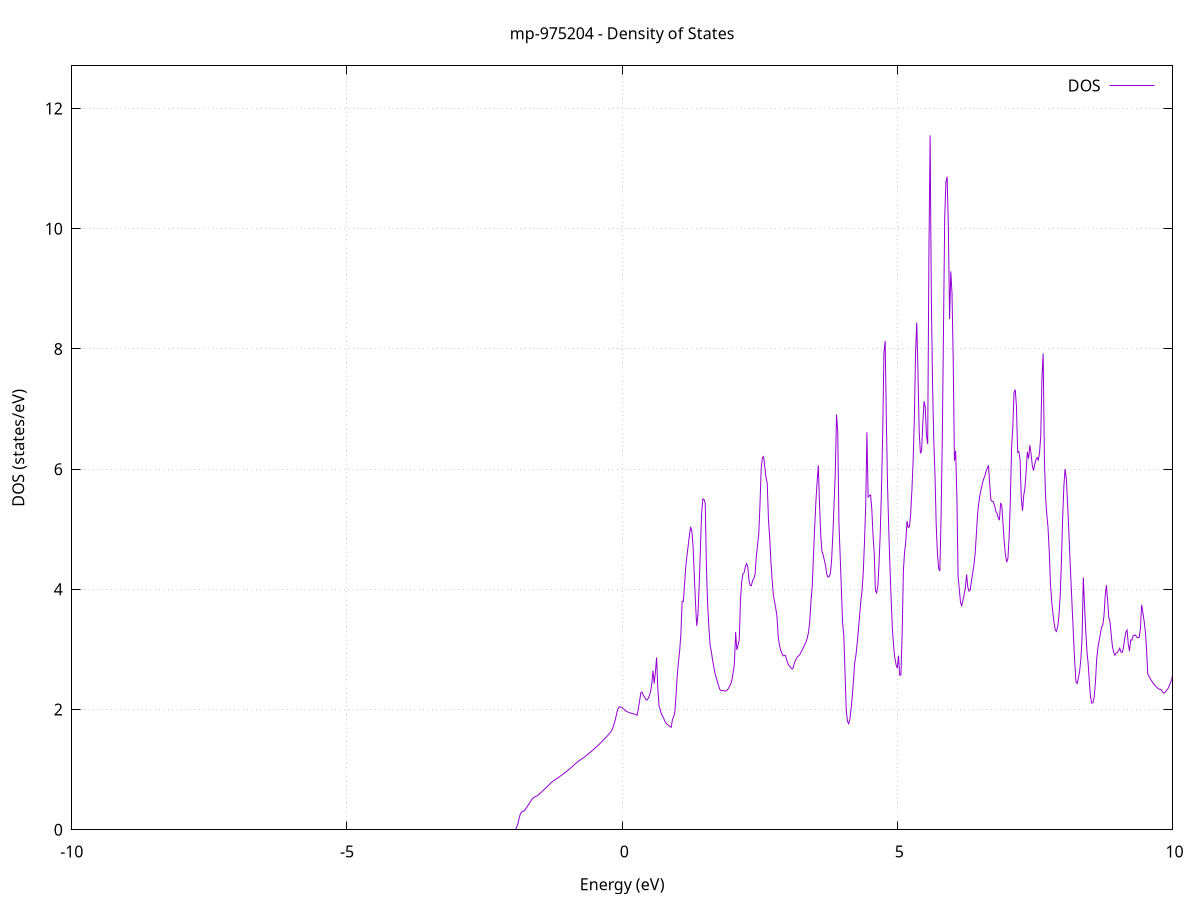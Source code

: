 set title 'mp-975204 - Density of States'
set xlabel 'Energy (eV)'
set ylabel 'DOS (states/eV)'
set grid
set xrange [-10:10]
set yrange [0:12.709]
set xzeroaxis lt -1
set terminal png size 800,600
set output 'mp-975204_dos_gnuplot.png'
plot '-' using 1:2 with lines title 'DOS'
-30.827900 0.000000
-30.805800 0.000000
-30.783700 0.000000
-30.761600 0.000000
-30.739500 0.000000
-30.717400 0.000000
-30.695300 0.000000
-30.673200 0.000000
-30.651200 0.000000
-30.629100 0.000000
-30.607000 0.000000
-30.584900 0.000000
-30.562800 0.000000
-30.540700 0.000000
-30.518600 0.000000
-30.496500 0.000000
-30.474500 0.000000
-30.452400 0.000000
-30.430300 0.000000
-30.408200 0.000000
-30.386100 0.000000
-30.364000 0.000000
-30.341900 0.000000
-30.319800 0.000000
-30.297700 0.000000
-30.275700 0.000000
-30.253600 0.000000
-30.231500 0.000000
-30.209400 0.000000
-30.187300 0.000000
-30.165200 0.000000
-30.143100 0.000000
-30.121000 0.000000
-30.098900 0.000000
-30.076900 0.000000
-30.054800 0.000000
-30.032700 0.000000
-30.010600 0.000000
-29.988500 0.000000
-29.966400 0.000000
-29.944300 0.000000
-29.922200 0.000000
-29.900200 0.000000
-29.878100 0.000000
-29.856000 0.000000
-29.833900 0.000000
-29.811800 0.000000
-29.789700 0.000000
-29.767600 0.000000
-29.745500 0.000000
-29.723400 0.000000
-29.701400 0.000000
-29.679300 0.000000
-29.657200 0.000000
-29.635100 0.000000
-29.613000 0.000000
-29.590900 0.000000
-29.568800 0.000000
-29.546700 0.000000
-29.524600 0.000000
-29.502600 0.000000
-29.480500 0.000000
-29.458400 0.000000
-29.436300 0.000000
-29.414200 0.000000
-29.392100 0.000000
-29.370000 0.000000
-29.347900 0.000000
-29.325900 0.000000
-29.303800 0.000000
-29.281700 0.000000
-29.259600 0.000000
-29.237500 0.000000
-29.215400 0.000000
-29.193300 0.000000
-29.171200 0.000000
-29.149100 0.000000
-29.127100 0.000000
-29.105000 0.000000
-29.082900 0.000000
-29.060800 0.000000
-29.038700 0.000000
-29.016600 0.000000
-28.994500 0.000000
-28.972400 0.000000
-28.950300 0.000000
-28.928300 0.000000
-28.906200 0.000000
-28.884100 0.000000
-28.862000 0.000000
-28.839900 0.000000
-28.817800 340.033800
-28.795700 0.000000
-28.773600 0.000000
-28.751600 0.000000
-28.729500 0.000000
-28.707400 0.000000
-28.685300 0.000000
-28.663200 0.000000
-28.641100 0.000000
-28.619000 0.000000
-28.596900 0.000000
-28.574800 0.000000
-28.552800 0.000000
-28.530700 0.000000
-28.508600 0.000000
-28.486500 0.000000
-28.464400 0.000000
-28.442300 0.000000
-28.420200 0.000000
-28.398100 0.000000
-28.376000 0.000000
-28.354000 0.000000
-28.331900 0.000000
-28.309800 0.000000
-28.287700 0.000000
-28.265600 0.000000
-28.243500 0.000000
-28.221400 0.000000
-28.199300 0.000000
-28.177300 0.000000
-28.155200 0.000000
-28.133100 0.000000
-28.111000 0.000000
-28.088900 0.000000
-28.066800 0.000000
-28.044700 0.000000
-28.022600 0.000000
-28.000500 0.000000
-27.978500 0.000000
-27.956400 0.000000
-27.934300 0.000000
-27.912200 0.000000
-27.890100 0.000000
-27.868000 0.000000
-27.845900 0.000000
-27.823800 0.000000
-27.801700 0.000000
-27.779700 0.000000
-27.757600 0.000000
-27.735500 0.000000
-27.713400 0.000000
-27.691300 0.000000
-27.669200 0.000000
-27.647100 0.000000
-27.625000 0.000000
-27.603000 0.000000
-27.580900 0.000000
-27.558800 0.000000
-27.536700 0.000000
-27.514600 0.000000
-27.492500 0.000000
-27.470400 0.000000
-27.448300 0.000000
-27.426200 0.000000
-27.404200 0.000000
-27.382100 0.000000
-27.360000 0.000000
-27.337900 0.000000
-27.315800 0.000000
-27.293700 0.000000
-27.271600 0.000000
-27.249500 0.000000
-27.227400 0.000000
-27.205400 0.000000
-27.183300 0.000000
-27.161200 0.000000
-27.139100 0.000000
-27.117000 0.000000
-27.094900 0.000000
-27.072800 0.000000
-27.050700 0.000000
-27.028600 0.000000
-27.006600 0.000000
-26.984500 0.000000
-26.962400 0.000000
-26.940300 0.000000
-26.918200 0.000000
-26.896100 0.000000
-26.874000 0.000000
-26.851900 0.000000
-26.829900 0.000000
-26.807800 0.000000
-26.785700 0.000000
-26.763600 0.000000
-26.741500 0.000000
-26.719400 0.000000
-26.697300 0.000000
-26.675200 0.000000
-26.653100 0.000000
-26.631100 0.000000
-26.609000 0.000000
-26.586900 0.000000
-26.564800 0.000000
-26.542700 0.000000
-26.520600 0.000000
-26.498500 0.000000
-26.476400 0.000000
-26.454300 0.000000
-26.432300 0.000000
-26.410200 0.000000
-26.388100 0.000000
-26.366000 0.000000
-26.343900 0.000000
-26.321800 0.000000
-26.299700 0.000000
-26.277600 0.000000
-26.255600 0.000000
-26.233500 0.000000
-26.211400 0.000000
-26.189300 0.000000
-26.167200 0.000000
-26.145100 0.000000
-26.123000 0.000000
-26.100900 0.000000
-26.078800 0.000000
-26.056800 0.000000
-26.034700 0.000000
-26.012600 0.000000
-25.990500 0.000000
-25.968400 0.000000
-25.946300 0.000000
-25.924200 0.000000
-25.902100 0.000000
-25.880000 0.000000
-25.858000 0.000000
-25.835900 0.000000
-25.813800 0.000000
-25.791700 0.000000
-25.769600 0.000000
-25.747500 0.000000
-25.725400 0.000000
-25.703300 0.000000
-25.681300 0.000000
-25.659200 0.000000
-25.637100 0.000000
-25.615000 0.000000
-25.592900 0.000000
-25.570800 0.000000
-25.548700 0.000000
-25.526600 0.000000
-25.504500 0.000000
-25.482500 0.000000
-25.460400 0.000000
-25.438300 0.000000
-25.416200 0.000000
-25.394100 0.000000
-25.372000 0.000000
-25.349900 0.000000
-25.327800 0.000000
-25.305700 0.000000
-25.283700 0.000000
-25.261600 0.000000
-25.239500 0.000000
-25.217400 0.000000
-25.195300 0.000000
-25.173200 0.000000
-25.151100 0.000000
-25.129000 0.000000
-25.107000 0.000000
-25.084900 0.000000
-25.062800 0.000000
-25.040700 0.000000
-25.018600 0.000000
-24.996500 0.000000
-24.974400 0.000000
-24.952300 0.000000
-24.930200 0.000000
-24.908200 0.000000
-24.886100 0.000000
-24.864000 0.000000
-24.841900 0.000000
-24.819800 0.000000
-24.797700 0.000000
-24.775600 0.000000
-24.753500 0.000000
-24.731400 0.000000
-24.709400 0.000000
-24.687300 0.000000
-24.665200 0.000000
-24.643100 0.000000
-24.621000 0.000000
-24.598900 0.000000
-24.576800 0.000000
-24.554700 0.000000
-24.532700 0.000000
-24.510600 0.000000
-24.488500 0.000000
-24.466400 0.000000
-24.444300 0.000000
-24.422200 0.000000
-24.400100 0.000000
-24.378000 0.000000
-24.355900 0.000000
-24.333900 0.000000
-24.311800 0.000000
-24.289700 0.000000
-24.267600 0.000000
-24.245500 0.000000
-24.223400 0.000000
-24.201300 0.000000
-24.179200 0.000000
-24.157100 0.000000
-24.135100 0.000000
-24.113000 0.000000
-24.090900 0.000000
-24.068800 0.000000
-24.046700 0.000000
-24.024600 0.000000
-24.002500 0.000000
-23.980400 0.000000
-23.958400 0.000000
-23.936300 0.000000
-23.914200 0.000000
-23.892100 0.000000
-23.870000 0.000000
-23.847900 0.000000
-23.825800 0.000000
-23.803700 0.000000
-23.781600 0.000000
-23.759600 0.000000
-23.737500 0.000000
-23.715400 0.000000
-23.693300 0.000000
-23.671200 0.000000
-23.649100 0.000000
-23.627000 0.000000
-23.604900 0.000000
-23.582800 0.000000
-23.560800 0.000000
-23.538700 0.000000
-23.516600 0.000000
-23.494500 0.000000
-23.472400 0.000000
-23.450300 0.000000
-23.428200 0.000000
-23.406100 0.000000
-23.384000 0.000000
-23.362000 0.000000
-23.339900 0.000000
-23.317800 0.000000
-23.295700 0.000000
-23.273600 0.000000
-23.251500 0.000000
-23.229400 0.000000
-23.207300 0.000000
-23.185300 0.000000
-23.163200 0.000000
-23.141100 0.000000
-23.119000 0.000000
-23.096900 0.000000
-23.074800 0.000000
-23.052700 0.000000
-23.030600 0.000000
-23.008500 0.000000
-22.986500 0.000000
-22.964400 0.000000
-22.942300 0.000000
-22.920200 0.000000
-22.898100 0.000000
-22.876000 0.000000
-22.853900 0.000000
-22.831800 0.000000
-22.809700 0.000000
-22.787700 0.000000
-22.765600 0.000000
-22.743500 0.000000
-22.721400 0.000000
-22.699300 0.000000
-22.677200 0.000000
-22.655100 0.000000
-22.633000 0.000000
-22.611000 0.000000
-22.588900 0.000000
-22.566800 0.000000
-22.544700 0.000000
-22.522600 0.000000
-22.500500 0.000000
-22.478400 0.000000
-22.456300 0.000000
-22.434200 0.000000
-22.412200 0.000000
-22.390100 0.000000
-22.368000 0.000000
-22.345900 0.000000
-22.323800 0.000000
-22.301700 0.000000
-22.279600 0.000000
-22.257500 0.000000
-22.235400 0.000000
-22.213400 0.000000
-22.191300 0.000000
-22.169200 0.000000
-22.147100 0.000000
-22.125000 0.000000
-22.102900 0.000000
-22.080800 0.000000
-22.058700 0.000000
-22.036700 0.000000
-22.014600 0.000000
-21.992500 0.000000
-21.970400 0.000000
-21.948300 0.000000
-21.926200 0.000000
-21.904100 0.000000
-21.882000 0.000000
-21.859900 0.000000
-21.837900 0.000000
-21.815800 0.000000
-21.793700 0.000000
-21.771600 0.000000
-21.749500 0.000000
-21.727400 0.000000
-21.705300 0.000000
-21.683200 0.000000
-21.661100 0.000000
-21.639100 0.000000
-21.617000 0.000000
-21.594900 0.000000
-21.572800 0.000000
-21.550700 0.000000
-21.528600 0.000000
-21.506500 0.000000
-21.484400 0.000000
-21.462400 0.000000
-21.440300 0.000000
-21.418200 0.000000
-21.396100 0.000000
-21.374000 0.000000
-21.351900 0.000000
-21.329800 0.000000
-21.307700 0.000000
-21.285600 0.000000
-21.263600 0.000000
-21.241500 0.000000
-21.219400 0.000000
-21.197300 0.000000
-21.175200 0.000000
-21.153100 0.000000
-21.131000 0.000000
-21.108900 0.000000
-21.086800 0.000000
-21.064800 0.000000
-21.042700 0.000000
-21.020600 0.000000
-20.998500 0.000000
-20.976400 0.000000
-20.954300 0.000000
-20.932200 0.000000
-20.910100 0.000000
-20.888100 0.000000
-20.866000 0.000000
-20.843900 0.000000
-20.821800 0.000000
-20.799700 0.000000
-20.777600 0.000000
-20.755500 0.000000
-20.733400 0.000000
-20.711300 0.000000
-20.689300 0.000000
-20.667200 0.000000
-20.645100 0.000000
-20.623000 0.000000
-20.600900 0.000000
-20.578800 0.000000
-20.556700 0.000000
-20.534600 0.000000
-20.512500 0.000000
-20.490500 0.000000
-20.468400 0.000000
-20.446300 0.000000
-20.424200 0.000000
-20.402100 0.000000
-20.380000 0.000000
-20.357900 0.000000
-20.335800 0.000000
-20.313700 0.000000
-20.291700 0.000000
-20.269600 0.000000
-20.247500 0.000000
-20.225400 0.000000
-20.203300 0.000000
-20.181200 0.000000
-20.159100 0.000000
-20.137000 0.000000
-20.115000 0.000000
-20.092900 0.000000
-20.070800 0.000000
-20.048700 0.000000
-20.026600 0.000000
-20.004500 0.000000
-19.982400 0.000000
-19.960300 0.000000
-19.938200 0.000000
-19.916200 0.000000
-19.894100 0.000000
-19.872000 0.000000
-19.849900 0.000000
-19.827800 0.000000
-19.805700 0.000000
-19.783600 0.000000
-19.761500 0.000000
-19.739400 0.000000
-19.717400 0.000000
-19.695300 0.000000
-19.673200 0.000000
-19.651100 0.000000
-19.629000 0.000000
-19.606900 0.000000
-19.584800 0.000000
-19.562700 0.000000
-19.540700 0.000000
-19.518600 0.000000
-19.496500 0.000000
-19.474400 0.000000
-19.452300 0.000000
-19.430200 0.000000
-19.408100 0.000000
-19.386000 0.000000
-19.363900 0.000000
-19.341900 0.000000
-19.319800 0.000000
-19.297700 0.000000
-19.275600 0.000000
-19.253500 0.000000
-19.231400 0.000000
-19.209300 0.000000
-19.187200 0.000000
-19.165100 0.000000
-19.143100 0.000000
-19.121000 0.000000
-19.098900 0.000000
-19.076800 0.000000
-19.054700 0.000000
-19.032600 0.000000
-19.010500 0.000000
-18.988400 0.000000
-18.966400 0.000000
-18.944300 0.000000
-18.922200 0.000000
-18.900100 0.000000
-18.878000 0.000000
-18.855900 0.000000
-18.833800 0.000000
-18.811700 0.000000
-18.789600 0.000000
-18.767600 0.000000
-18.745500 0.000000
-18.723400 0.000000
-18.701300 0.000000
-18.679200 0.000000
-18.657100 0.000000
-18.635000 0.000000
-18.612900 0.000000
-18.590800 0.000000
-18.568800 0.000000
-18.546700 0.000000
-18.524600 0.000000
-18.502500 0.000000
-18.480400 0.000000
-18.458300 0.000000
-18.436200 0.000000
-18.414100 0.000000
-18.392100 0.000000
-18.370000 0.000000
-18.347900 0.000000
-18.325800 0.000000
-18.303700 0.000000
-18.281600 0.000000
-18.259500 0.000000
-18.237400 0.000000
-18.215300 0.000000
-18.193300 0.000000
-18.171200 0.000000
-18.149100 0.000000
-18.127000 0.000000
-18.104900 0.000000
-18.082800 0.000000
-18.060700 0.000000
-18.038600 0.000000
-18.016500 0.000000
-17.994500 0.000000
-17.972400 0.000000
-17.950300 0.000000
-17.928200 0.000000
-17.906100 0.000000
-17.884000 0.000000
-17.861900 0.000000
-17.839800 0.000000
-17.817800 0.000000
-17.795700 0.000000
-17.773600 0.000000
-17.751500 0.000000
-17.729400 0.000000
-17.707300 0.000000
-17.685200 0.000000
-17.663100 0.000000
-17.641000 0.000000
-17.619000 0.000000
-17.596900 0.000000
-17.574800 0.000000
-17.552700 0.000000
-17.530600 0.000000
-17.508500 0.000000
-17.486400 0.000000
-17.464300 0.000000
-17.442200 0.000000
-17.420200 0.000000
-17.398100 0.000000
-17.376000 0.000000
-17.353900 0.000000
-17.331800 0.000000
-17.309700 0.000000
-17.287600 0.000000
-17.265500 0.000000
-17.243500 0.000000
-17.221400 0.000000
-17.199300 0.000000
-17.177200 0.000000
-17.155100 0.000000
-17.133000 0.000000
-17.110900 0.000000
-17.088800 0.000000
-17.066700 0.000000
-17.044700 0.000000
-17.022600 0.000000
-17.000500 0.000000
-16.978400 0.000000
-16.956300 0.000000
-16.934200 0.000000
-16.912100 0.000000
-16.890000 0.000000
-16.867900 0.000000
-16.845900 0.000000
-16.823800 0.000000
-16.801700 0.000000
-16.779600 0.000000
-16.757500 0.000000
-16.735400 0.000000
-16.713300 0.000000
-16.691200 0.000000
-16.669100 0.000000
-16.647100 0.000000
-16.625000 0.000000
-16.602900 0.000000
-16.580800 0.000000
-16.558700 0.000000
-16.536600 0.000000
-16.514500 0.000000
-16.492400 0.000000
-16.470400 0.000000
-16.448300 0.000000
-16.426200 0.000000
-16.404100 0.000000
-16.382000 0.000000
-16.359900 0.000000
-16.337800 0.000000
-16.315700 0.000000
-16.293600 0.000000
-16.271600 0.000000
-16.249500 0.000000
-16.227400 0.000000
-16.205300 0.000000
-16.183200 0.000000
-16.161100 0.000000
-16.139000 0.000000
-16.116900 0.000000
-16.094800 0.000000
-16.072800 0.000000
-16.050700 0.000000
-16.028600 0.000000
-16.006500 0.000000
-15.984400 0.000000
-15.962300 0.000000
-15.940200 0.000000
-15.918100 0.000000
-15.896100 0.000000
-15.874000 0.000000
-15.851900 0.000000
-15.829800 0.000000
-15.807700 0.000000
-15.785600 0.000000
-15.763500 0.000000
-15.741400 0.000000
-15.719300 0.000000
-15.697300 0.000000
-15.675200 0.000000
-15.653100 0.000000
-15.631000 0.000000
-15.608900 0.000000
-15.586800 0.000000
-15.564700 0.000000
-15.542600 0.000000
-15.520500 0.000000
-15.498500 0.000000
-15.476400 0.000000
-15.454300 0.000000
-15.432200 0.000000
-15.410100 0.000000
-15.388000 0.000000
-15.365900 0.000000
-15.343800 0.000000
-15.321800 0.000000
-15.299700 0.000000
-15.277600 0.000000
-15.255500 0.000000
-15.233400 0.000000
-15.211300 0.000000
-15.189200 0.000000
-15.167100 0.000000
-15.145000 0.000000
-15.123000 0.000000
-15.100900 0.000000
-15.078800 0.000000
-15.056700 0.000000
-15.034600 0.000000
-15.012500 0.000000
-14.990400 0.000000
-14.968300 0.000000
-14.946200 0.000000
-14.924200 0.000000
-14.902100 0.000000
-14.880000 0.000000
-14.857900 0.000000
-14.835800 0.000000
-14.813700 0.000000
-14.791600 0.000000
-14.769500 0.000000
-14.747500 0.000000
-14.725400 0.000000
-14.703300 0.000000
-14.681200 0.000000
-14.659100 0.000000
-14.637000 0.000000
-14.614900 0.000000
-14.592800 0.000000
-14.570700 0.000000
-14.548700 0.000000
-14.526600 0.000000
-14.504500 0.000000
-14.482400 0.000000
-14.460300 0.000000
-14.438200 0.000000
-14.416100 0.000000
-14.394000 0.000000
-14.371900 0.000000
-14.349900 0.000000
-14.327800 0.000000
-14.305700 0.000000
-14.283600 0.000000
-14.261500 0.000000
-14.239400 0.000000
-14.217300 0.000000
-14.195200 0.000000
-14.173200 0.000000
-14.151100 0.000000
-14.129000 0.000000
-14.106900 0.000000
-14.084800 0.000000
-14.062700 0.000000
-14.040600 0.000000
-14.018500 0.000000
-13.996400 0.000000
-13.974400 0.000000
-13.952300 0.000000
-13.930200 0.000000
-13.908100 0.000000
-13.886000 0.000000
-13.863900 0.000000
-13.841800 0.000000
-13.819700 0.000000
-13.797600 0.000000
-13.775600 0.000000
-13.753500 0.000000
-13.731400 0.000000
-13.709300 0.000000
-13.687200 0.000000
-13.665100 0.000000
-13.643000 0.000000
-13.620900 0.000000
-13.598900 0.000000
-13.576800 0.000000
-13.554700 0.000000
-13.532600 0.000000
-13.510500 0.000000
-13.488400 0.000000
-13.466300 0.000000
-13.444200 0.000000
-13.422100 0.000000
-13.400100 0.000000
-13.378000 0.000000
-13.355900 0.000000
-13.333800 0.000000
-13.311700 0.000000
-13.289600 0.000000
-13.267500 0.000000
-13.245400 0.000000
-13.223300 0.000000
-13.201300 0.000000
-13.179200 0.000000
-13.157100 0.000000
-13.135000 0.000000
-13.112900 0.000000
-13.090800 0.000000
-13.068700 0.000000
-13.046600 0.000000
-13.024500 0.000000
-13.002500 177.157900
-12.980400 66.714400
-12.958300 161.249500
-12.936200 176.251300
-12.914100 0.000000
-12.892000 0.000000
-12.869900 0.000000
-12.847800 0.000000
-12.825800 0.000000
-12.803700 0.000000
-12.781600 0.000000
-12.759500 0.000000
-12.737400 0.000000
-12.715300 0.000000
-12.693200 0.000000
-12.671100 0.000000
-12.649000 0.000000
-12.627000 0.000000
-12.604900 0.000000
-12.582800 0.000000
-12.560700 0.000000
-12.538600 0.000000
-12.516500 0.000000
-12.494400 0.000000
-12.472300 0.000000
-12.450200 0.000000
-12.428200 0.000000
-12.406100 0.000000
-12.384000 0.000000
-12.361900 0.000000
-12.339800 0.000000
-12.317700 0.000000
-12.295600 0.000000
-12.273500 0.000000
-12.251500 0.000000
-12.229400 0.000000
-12.207300 0.000000
-12.185200 0.000000
-12.163100 0.000000
-12.141000 0.000000
-12.118900 0.000000
-12.096800 0.000000
-12.074700 0.000000
-12.052700 0.000000
-12.030600 0.000000
-12.008500 0.000000
-11.986400 0.000000
-11.964300 0.000000
-11.942200 0.000000
-11.920100 0.000000
-11.898000 0.000000
-11.875900 0.000000
-11.853900 0.000000
-11.831800 0.000000
-11.809700 0.000000
-11.787600 0.000000
-11.765500 0.000000
-11.743400 0.000000
-11.721300 0.000000
-11.699200 0.000000
-11.677200 0.000000
-11.655100 0.000000
-11.633000 0.000000
-11.610900 0.000000
-11.588800 0.000000
-11.566700 0.000000
-11.544600 0.000000
-11.522500 0.000000
-11.500400 0.000000
-11.478400 0.000000
-11.456300 0.000000
-11.434200 0.000000
-11.412100 0.000000
-11.390000 0.000000
-11.367900 0.000000
-11.345800 0.000000
-11.323700 0.000000
-11.301600 0.000000
-11.279600 0.000000
-11.257500 0.000000
-11.235400 0.000000
-11.213300 0.000000
-11.191200 0.000000
-11.169100 0.000000
-11.147000 0.000000
-11.124900 0.000000
-11.102900 0.000000
-11.080800 0.000000
-11.058700 0.000000
-11.036600 0.000000
-11.014500 0.000000
-10.992400 0.000000
-10.970300 0.000000
-10.948200 0.000000
-10.926100 0.000000
-10.904100 0.000000
-10.882000 0.000000
-10.859900 0.000000
-10.837800 0.000000
-10.815700 0.000000
-10.793600 0.000000
-10.771500 0.000000
-10.749400 0.000000
-10.727300 0.000000
-10.705300 0.000000
-10.683200 0.000000
-10.661100 0.000000
-10.639000 0.000000
-10.616900 0.000000
-10.594800 0.000000
-10.572700 0.000000
-10.550600 0.000000
-10.528600 0.000000
-10.506500 0.000000
-10.484400 0.000000
-10.462300 0.000000
-10.440200 0.000000
-10.418100 0.000000
-10.396000 0.000000
-10.373900 0.000000
-10.351800 0.000000
-10.329800 0.000000
-10.307700 0.000000
-10.285600 0.000000
-10.263500 0.000000
-10.241400 0.000000
-10.219300 0.000000
-10.197200 0.000000
-10.175100 0.000000
-10.153000 0.000000
-10.131000 0.000000
-10.108900 0.000000
-10.086800 0.000000
-10.064700 0.000000
-10.042600 0.000000
-10.020500 0.000000
-9.998400 0.000000
-9.976300 0.000000
-9.954300 0.000000
-9.932200 0.000000
-9.910100 0.000000
-9.888000 0.000000
-9.865900 0.000000
-9.843800 0.000000
-9.821700 0.000000
-9.799600 0.000000
-9.777500 0.000000
-9.755500 0.000000
-9.733400 0.000000
-9.711300 0.000000
-9.689200 0.000000
-9.667100 0.000000
-9.645000 0.000000
-9.622900 0.000000
-9.600800 0.000000
-9.578700 0.000000
-9.556700 0.000000
-9.534600 0.000000
-9.512500 0.000000
-9.490400 0.000000
-9.468300 0.000000
-9.446200 0.000000
-9.424100 0.000000
-9.402000 0.000000
-9.379900 0.000000
-9.357900 0.000000
-9.335800 0.000000
-9.313700 0.000000
-9.291600 0.000000
-9.269500 0.000000
-9.247400 0.000000
-9.225300 0.000000
-9.203200 0.000000
-9.181200 0.000000
-9.159100 0.000000
-9.137000 0.000000
-9.114900 0.000000
-9.092800 0.000000
-9.070700 0.000000
-9.048600 0.000000
-9.026500 0.000000
-9.004400 0.000000
-8.982400 0.000000
-8.960300 0.000000
-8.938200 0.000000
-8.916100 0.000000
-8.894000 0.000000
-8.871900 0.000000
-8.849800 0.000000
-8.827700 0.000000
-8.805600 0.000000
-8.783600 0.000000
-8.761500 0.000000
-8.739400 0.000000
-8.717300 0.000000
-8.695200 0.000000
-8.673100 0.000000
-8.651000 0.000000
-8.628900 0.000000
-8.606900 0.000000
-8.584800 0.000000
-8.562700 0.000000
-8.540600 0.000000
-8.518500 0.000000
-8.496400 0.000000
-8.474300 0.000000
-8.452200 0.000000
-8.430100 0.000000
-8.408100 0.000000
-8.386000 0.000000
-8.363900 0.000000
-8.341800 0.000000
-8.319700 0.000000
-8.297600 0.000000
-8.275500 0.000000
-8.253400 0.000000
-8.231300 0.000000
-8.209300 0.000000
-8.187200 0.000000
-8.165100 0.000000
-8.143000 0.000000
-8.120900 0.000000
-8.098800 0.000000
-8.076700 0.000000
-8.054600 0.000000
-8.032600 0.000000
-8.010500 0.000000
-7.988400 0.000000
-7.966300 0.000000
-7.944200 0.000000
-7.922100 0.000000
-7.900000 0.000000
-7.877900 0.000000
-7.855800 0.000000
-7.833800 0.000000
-7.811700 0.000000
-7.789600 0.000000
-7.767500 0.000000
-7.745400 0.000000
-7.723300 0.000000
-7.701200 0.000000
-7.679100 0.000000
-7.657000 0.000000
-7.635000 0.000000
-7.612900 0.000000
-7.590800 0.000000
-7.568700 0.000000
-7.546600 0.000000
-7.524500 0.000000
-7.502400 0.000000
-7.480300 0.000000
-7.458300 0.000000
-7.436200 0.000000
-7.414100 0.000000
-7.392000 0.000000
-7.369900 0.000000
-7.347800 0.000000
-7.325700 0.000000
-7.303600 0.000000
-7.281500 0.000000
-7.259500 0.000000
-7.237400 0.000000
-7.215300 0.000000
-7.193200 0.000000
-7.171100 0.000000
-7.149000 0.000000
-7.126900 0.000000
-7.104800 0.000000
-7.082700 0.000000
-7.060700 0.000000
-7.038600 0.000000
-7.016500 0.000000
-6.994400 0.000000
-6.972300 0.000000
-6.950200 0.000000
-6.928100 0.000000
-6.906000 0.000000
-6.884000 0.000000
-6.861900 0.000000
-6.839800 0.000000
-6.817700 0.000000
-6.795600 0.000000
-6.773500 0.000000
-6.751400 0.000000
-6.729300 0.000000
-6.707200 0.000000
-6.685200 0.000000
-6.663100 0.000000
-6.641000 0.000000
-6.618900 0.000000
-6.596800 0.000000
-6.574700 0.000000
-6.552600 0.000000
-6.530500 0.000000
-6.508400 0.000000
-6.486400 0.000000
-6.464300 0.000000
-6.442200 0.000000
-6.420100 0.000000
-6.398000 0.000000
-6.375900 0.000000
-6.353800 0.000000
-6.331700 0.000000
-6.309700 0.000000
-6.287600 0.000000
-6.265500 0.000000
-6.243400 0.000000
-6.221300 0.000000
-6.199200 0.000000
-6.177100 0.000000
-6.155000 0.000000
-6.132900 0.000000
-6.110900 0.000000
-6.088800 0.000000
-6.066700 0.000000
-6.044600 0.000000
-6.022500 0.000000
-6.000400 0.000000
-5.978300 0.000000
-5.956200 0.000000
-5.934100 0.000000
-5.912100 0.000000
-5.890000 0.000000
-5.867900 0.000000
-5.845800 0.000000
-5.823700 0.000000
-5.801600 0.000000
-5.779500 0.000000
-5.757400 0.000000
-5.735300 0.000000
-5.713300 0.000000
-5.691200 0.000000
-5.669100 0.000000
-5.647000 0.000000
-5.624900 0.000000
-5.602800 0.000000
-5.580700 0.000000
-5.558600 0.000000
-5.536600 0.000000
-5.514500 0.000000
-5.492400 0.000000
-5.470300 0.000000
-5.448200 0.000000
-5.426100 0.000000
-5.404000 0.000000
-5.381900 0.000000
-5.359800 0.000000
-5.337800 0.000000
-5.315700 0.000000
-5.293600 0.000000
-5.271500 0.000000
-5.249400 0.000000
-5.227300 0.000000
-5.205200 0.000000
-5.183100 0.000000
-5.161000 0.000000
-5.139000 0.000000
-5.116900 0.000000
-5.094800 0.000000
-5.072700 0.000000
-5.050600 0.000000
-5.028500 0.000000
-5.006400 0.000000
-4.984300 0.000000
-4.962300 0.000000
-4.940200 0.000000
-4.918100 0.000000
-4.896000 0.000000
-4.873900 0.000000
-4.851800 0.000000
-4.829700 0.000000
-4.807600 0.000000
-4.785500 0.000000
-4.763500 0.000000
-4.741400 0.000000
-4.719300 0.000000
-4.697200 0.000000
-4.675100 0.000000
-4.653000 0.000000
-4.630900 0.000000
-4.608800 0.000000
-4.586700 0.000000
-4.564700 0.000000
-4.542600 0.000000
-4.520500 0.000000
-4.498400 0.000000
-4.476300 0.000000
-4.454200 0.000000
-4.432100 0.000000
-4.410000 0.000000
-4.388000 0.000000
-4.365900 0.000000
-4.343800 0.000000
-4.321700 0.000000
-4.299600 0.000000
-4.277500 0.000000
-4.255400 0.000000
-4.233300 0.000000
-4.211200 0.000000
-4.189200 0.000000
-4.167100 0.000000
-4.145000 0.000000
-4.122900 0.000000
-4.100800 0.000000
-4.078700 0.000000
-4.056600 0.000000
-4.034500 0.000000
-4.012400 0.000000
-3.990400 0.000000
-3.968300 0.000000
-3.946200 0.000000
-3.924100 0.000000
-3.902000 0.000000
-3.879900 0.000000
-3.857800 0.000000
-3.835700 0.000000
-3.813700 0.000000
-3.791600 0.000000
-3.769500 0.000000
-3.747400 0.000000
-3.725300 0.000000
-3.703200 0.000000
-3.681100 0.000000
-3.659000 0.000000
-3.636900 0.000000
-3.614900 0.000000
-3.592800 0.000000
-3.570700 0.000000
-3.548600 0.000000
-3.526500 0.000000
-3.504400 0.000000
-3.482300 0.000000
-3.460200 0.000000
-3.438100 0.000000
-3.416100 0.000000
-3.394000 0.000000
-3.371900 0.000000
-3.349800 0.000000
-3.327700 0.000000
-3.305600 0.000000
-3.283500 0.000000
-3.261400 0.000000
-3.239400 0.000000
-3.217300 0.000000
-3.195200 0.000000
-3.173100 0.000000
-3.151000 0.000000
-3.128900 0.000000
-3.106800 0.000000
-3.084700 0.000000
-3.062600 0.000000
-3.040600 0.000000
-3.018500 0.000000
-2.996400 0.000000
-2.974300 0.000000
-2.952200 0.000000
-2.930100 0.000000
-2.908000 0.000000
-2.885900 0.000000
-2.863800 0.000000
-2.841800 0.000000
-2.819700 0.000000
-2.797600 0.000000
-2.775500 0.000000
-2.753400 0.000000
-2.731300 0.000000
-2.709200 0.000000
-2.687100 0.000000
-2.665100 0.000000
-2.643000 0.000000
-2.620900 0.000000
-2.598800 0.000000
-2.576700 0.000000
-2.554600 0.000000
-2.532500 0.000000
-2.510400 0.000000
-2.488300 0.000000
-2.466300 0.000000
-2.444200 0.000000
-2.422100 0.000000
-2.400000 0.000000
-2.377900 0.000000
-2.355800 0.000000
-2.333700 0.000000
-2.311600 0.000000
-2.289500 0.000000
-2.267500 0.000000
-2.245400 0.000000
-2.223300 0.000000
-2.201200 0.000000
-2.179100 0.000000
-2.157000 0.000000
-2.134900 0.000000
-2.112800 0.000000
-2.090700 0.000000
-2.068700 0.000000
-2.046600 0.000000
-2.024500 0.000000
-2.002400 0.000000
-1.980300 0.000000
-1.958200 0.000000
-1.936100 0.010800
-1.914000 0.047300
-1.892000 0.109700
-1.869900 0.197200
-1.847800 0.268500
-1.825700 0.297600
-1.803600 0.311600
-1.781500 0.310700
-1.759400 0.337500
-1.737300 0.367300
-1.715200 0.397900
-1.693200 0.429400
-1.671100 0.461700
-1.649000 0.493300
-1.626900 0.519800
-1.604800 0.538800
-1.582700 0.550400
-1.560600 0.558000
-1.538500 0.569100
-1.516400 0.585000
-1.494400 0.603100
-1.472300 0.622300
-1.450200 0.641400
-1.428100 0.660500
-1.406000 0.679700
-1.383900 0.698800
-1.361800 0.718000
-1.339700 0.737800
-1.317700 0.758600
-1.295600 0.779300
-1.273500 0.797400
-1.251400 0.812900
-1.229300 0.826300
-1.207200 0.839500
-1.185100 0.852400
-1.163000 0.867100
-1.140900 0.881600
-1.118900 0.895900
-1.096800 0.910200
-1.074700 0.924800
-1.052600 0.939700
-1.030500 0.954800
-1.008400 0.971100
-0.986300 0.987800
-0.964200 1.005000
-0.942100 1.022500
-0.920100 1.040400
-0.898000 1.058500
-0.875900 1.076900
-0.853800 1.095300
-0.831700 1.113000
-0.809600 1.129800
-0.787500 1.145300
-0.765400 1.159900
-0.743400 1.173800
-0.721300 1.187700
-0.699200 1.201700
-0.677100 1.216800
-0.655000 1.232700
-0.632900 1.249000
-0.610800 1.265500
-0.588700 1.282100
-0.566600 1.298800
-0.544600 1.315800
-0.522500 1.333200
-0.500400 1.350900
-0.478300 1.369300
-0.456200 1.388200
-0.434100 1.407600
-0.412000 1.427300
-0.389900 1.447200
-0.367800 1.467400
-0.345800 1.487900
-0.323700 1.508700
-0.301600 1.529700
-0.279500 1.550600
-0.257400 1.572200
-0.235300 1.595600
-0.213200 1.621700
-0.191100 1.649500
-0.169100 1.694300
-0.147000 1.759000
-0.124900 1.829100
-0.102800 1.921600
-0.080700 2.001300
-0.058600 2.042000
-0.036500 2.043800
-0.014400 2.037800
0.007700 2.024700
0.029700 2.008400
0.051800 1.989100
0.073900 1.971800
0.096000 1.961900
0.118100 1.954400
0.140200 1.945900
0.162300 1.939000
0.184400 1.934400
0.206500 1.929300
0.228500 1.922300
0.250600 1.913300
0.272700 1.905500
0.294800 2.019300
0.316900 2.144100
0.339000 2.277600
0.361100 2.291200
0.383200 2.238300
0.405200 2.214700
0.427300 2.171400
0.449400 2.155600
0.471500 2.182400
0.493600 2.229500
0.515700 2.292800
0.537800 2.422400
0.559900 2.647000
0.582000 2.432500
0.604000 2.620000
0.626100 2.867200
0.648200 2.352100
0.670300 2.058800
0.692400 1.994800
0.714500 1.921400
0.736600 1.890700
0.758700 1.844500
0.780800 1.798800
0.802800 1.768900
0.824900 1.748200
0.847000 1.733700
0.869100 1.717300
0.891200 1.705500
0.913300 1.830900
0.935400 1.879200
0.957500 1.956900
0.979600 2.243300
1.001600 2.571200
1.023700 2.792700
1.045800 2.985500
1.067900 3.268600
1.090000 3.798800
1.112100 3.798300
1.134200 4.080700
1.156300 4.378300
1.178300 4.565600
1.200400 4.727700
1.222500 4.903600
1.244600 5.040300
1.266700 4.962800
1.288800 4.712100
1.310900 4.232900
1.333000 3.766000
1.355100 3.393200
1.377100 3.574500
1.399200 4.057500
1.421300 4.661100
1.443400 5.246800
1.465500 5.504300
1.487600 5.495200
1.509700 5.434500
1.531800 4.352400
1.553900 3.741200
1.575900 3.373100
1.598000 3.071400
1.620100 2.965000
1.642200 2.831100
1.664300 2.711600
1.686400 2.608300
1.708500 2.532300
1.730600 2.463600
1.752600 2.394100
1.774700 2.335500
1.796800 2.313700
1.818900 2.315400
1.841000 2.318300
1.863100 2.307300
1.885200 2.309300
1.907300 2.323400
1.929400 2.349100
1.951400 2.385000
1.973500 2.429500
1.995600 2.496400
2.017700 2.616300
2.039800 2.766600
2.061900 3.289500
2.084000 2.991800
2.106100 3.073200
2.128200 3.165600
2.150200 3.821400
2.172300 4.121300
2.194400 4.256200
2.216500 4.277500
2.238600 4.377200
2.260700 4.429600
2.282800 4.373800
2.304900 4.153100
2.326900 4.060800
2.349000 4.064400
2.371100 4.148400
2.393200 4.177400
2.415300 4.252600
2.437400 4.543300
2.459500 4.731900
2.481600 4.912700
2.503700 5.389800
2.525700 6.002500
2.547800 6.191400
2.569900 6.209900
2.592000 6.034100
2.614100 5.860500
2.636200 5.767200
2.658300 5.164600
2.680400 4.863800
2.702500 4.472400
2.724500 4.173900
2.746600 3.912400
2.768700 3.797500
2.790800 3.690300
2.812900 3.552100
2.835000 3.224700
2.857100 3.077200
2.879200 2.992400
2.901200 2.938500
2.923300 2.895500
2.945400 2.895400
2.967500 2.900500
2.989600 2.826300
3.011700 2.764600
3.033800 2.727400
3.055900 2.711000
3.078000 2.680500
3.100000 2.676300
3.122100 2.749400
3.144200 2.807200
3.166300 2.849300
3.188400 2.879800
3.210500 2.895500
3.232600 2.920000
3.254700 2.967300
3.276800 2.998400
3.298800 3.043900
3.320900 3.087100
3.343000 3.131000
3.365100 3.196100
3.387200 3.291600
3.409300 3.468400
3.431400 3.800900
3.453500 4.038600
3.475500 4.538800
3.497600 5.020100
3.519700 5.449200
3.541800 5.776900
3.563900 6.062100
3.586000 5.434600
3.608100 4.905100
3.630200 4.632600
3.652300 4.570500
3.674300 4.485000
3.696400 4.388400
3.718500 4.253900
3.740600 4.203500
3.762700 4.215500
3.784800 4.265300
3.806900 4.502000
3.829000 4.922200
3.851100 5.433700
3.873100 5.943600
3.895200 6.908800
3.917300 6.618700
3.939400 5.093900
3.961500 4.554400
3.983600 4.010600
4.005700 3.440900
4.027800 3.230800
4.049800 2.606500
4.071900 2.000000
4.094000 1.803900
4.116100 1.764400
4.138200 1.841100
4.160300 2.015500
4.182400 2.226300
4.204500 2.509000
4.226600 2.783700
4.248600 2.906600
4.270700 3.102800
4.292800 3.326900
4.314900 3.565900
4.337000 3.801800
4.359100 3.980300
4.381200 4.289100
4.403300 4.784200
4.425400 5.386600
4.447400 6.612200
4.469500 5.535900
4.491600 5.555600
4.513700 5.570200
4.535800 5.342100
4.557900 4.911800
4.580000 4.608700
4.602100 3.977500
4.624200 3.941400
4.646200 4.054800
4.668300 4.441000
4.690400 4.954400
4.712500 5.673700
4.734600 6.603300
4.756700 7.939900
4.778800 8.132900
4.800900 6.805000
4.822900 5.704200
4.845000 4.977300
4.867100 4.348700
4.889200 3.808100
4.911300 3.329500
4.933400 3.042400
4.955500 2.855400
4.977600 2.746500
4.999700 2.686500
5.021700 2.896200
5.043800 2.570600
5.065900 2.577100
5.088000 3.262900
5.110100 4.309300
5.132200 4.624900
5.154300 4.802600
5.176400 5.134000
5.198500 5.028800
5.220500 5.042600
5.242600 5.259300
5.264700 5.643900
5.286800 6.124600
5.308900 6.815600
5.331000 7.928300
5.353100 8.438500
5.375200 7.600600
5.397200 6.628800
5.419300 6.263400
5.441400 6.305100
5.463500 6.760400
5.485600 7.129800
5.507700 7.026200
5.529800 6.559400
5.551900 6.415800
5.574000 9.584600
5.596000 11.553700
5.618100 8.867900
5.640200 7.417600
5.662300 6.479400
5.684400 5.899800
5.706500 5.079100
5.728600 4.600000
5.750700 4.352100
5.772800 4.303300
5.794800 5.186600
5.816900 6.473800
5.839000 8.333100
5.861100 10.185400
5.883200 10.785400
5.905300 10.865000
5.927400 10.046600
5.949500 8.497800
5.971500 9.290800
5.993600 8.922000
6.015700 7.811800
6.037800 6.139100
6.059900 6.303700
6.082000 5.544500
6.104100 4.216200
6.126200 4.003900
6.148300 3.783000
6.170300 3.727900
6.192400 3.816700
6.214500 3.909600
6.236600 4.031600
6.258700 4.246400
6.280800 4.034200
6.302900 3.971600
6.325000 3.992900
6.347100 4.135800
6.369100 4.268400
6.391200 4.404100
6.413300 4.585900
6.435400 4.901600
6.457500 5.238900
6.479600 5.433200
6.501700 5.573800
6.523800 5.670400
6.545800 5.759100
6.567900 5.834600
6.590000 5.883500
6.612100 5.964800
6.634200 6.009900
6.656300 6.064500
6.678400 5.748200
6.700500 5.490400
6.722600 5.462400
6.744600 5.456800
6.766700 5.396600
6.788800 5.298400
6.810900 5.266400
6.833000 5.194700
6.855100 5.150700
6.877200 5.438800
6.899300 5.382400
6.921400 5.077700
6.943400 4.773900
6.965500 4.565100
6.987600 4.451700
7.009700 4.514400
7.031800 4.880600
7.053900 5.484100
7.076000 6.354000
7.098100 6.685800
7.120100 7.273700
7.142200 7.323000
7.164300 7.053100
7.186400 6.281000
7.208500 6.293500
7.230600 6.154700
7.252700 5.513600
7.274800 5.306700
7.296900 5.564900
7.318900 5.686700
7.341000 5.969300
7.363100 6.286300
7.385200 6.174800
7.407300 6.396700
7.429400 6.266000
7.451500 6.067900
7.473600 5.975000
7.495700 6.074900
7.517700 6.151000
7.539800 6.192600
7.561900 6.151200
7.584000 6.272200
7.606100 6.548000
7.628200 7.526600
7.650300 7.924800
7.672400 6.152700
7.694400 5.522300
7.716500 5.243400
7.738600 5.024300
7.760700 4.625300
7.782800 4.086000
7.804900 3.799200
7.827000 3.603700
7.849100 3.433800
7.871200 3.319300
7.893200 3.299700
7.915300 3.387300
7.937400 3.573000
7.959500 3.894800
7.981600 4.453400
8.003700 5.175200
8.025800 5.710200
8.047900 6.002200
8.070000 5.854800
8.092000 5.460400
8.114100 5.015300
8.136200 4.524900
8.158300 4.073300
8.180400 3.628100
8.202500 3.182400
8.224600 2.766300
8.246700 2.455700
8.268800 2.434500
8.290800 2.527900
8.312900 2.640100
8.335000 2.839700
8.357100 3.197700
8.379200 4.197900
8.401300 3.740800
8.423400 3.314400
8.445500 2.968500
8.467500 2.761300
8.489600 2.460200
8.511700 2.202300
8.533800 2.106600
8.555900 2.115100
8.578000 2.213900
8.600100 2.461000
8.622200 2.837300
8.644300 3.022500
8.666300 3.144700
8.688400 3.251700
8.710500 3.372300
8.732600 3.398800
8.754700 3.559000
8.776800 3.882000
8.798900 4.069200
8.821000 3.817000
8.843100 3.532000
8.865100 3.453700
8.887200 3.239700
8.909300 3.045100
8.931400 2.950600
8.953500 2.903700
8.975600 2.939100
8.997700 2.947300
9.019800 2.978900
9.041800 3.020300
9.063900 2.957200
9.086000 2.947600
9.108100 3.023300
9.130200 3.174900
9.152300 3.285200
9.174400 3.323900
9.196500 3.088700
9.218600 2.975000
9.240600 3.158600
9.262700 3.155200
9.284800 3.228700
9.306900 3.239100
9.329000 3.238000
9.351100 3.204400
9.373200 3.191800
9.395300 3.203200
9.417400 3.347700
9.439400 3.741500
9.461500 3.614800
9.483600 3.477300
9.505700 3.305900
9.527800 3.020900
9.549900 2.597800
9.572000 2.554500
9.594100 2.517200
9.616100 2.483300
9.638200 2.452800
9.660300 2.424900
9.682400 2.400000
9.704500 2.378200
9.726600 2.360800
9.748700 2.343700
9.770800 2.334600
9.792900 2.334200
9.814900 2.296900
9.837000 2.272600
9.859100 2.281100
9.881200 2.308400
9.903300 2.330200
9.925400 2.361500
9.947500 2.411300
9.969600 2.460200
9.991700 2.515500
10.013700 2.707600
10.035800 3.141900
10.057900 3.235400
10.080000 3.362900
10.102100 3.493000
10.124200 3.643400
10.146300 3.809000
10.168400 3.895000
10.190400 4.079100
10.212500 4.194500
10.234600 4.438000
10.256700 4.532600
10.278800 4.490000
10.300900 4.491900
10.323000 4.779600
10.345100 5.023000
10.367200 5.019000
10.389200 5.195200
10.411300 5.179700
10.433400 5.234100
10.455500 5.619500
10.477600 6.034800
10.499700 6.043500
10.521800 5.943300
10.543900 5.840400
10.566000 5.756100
10.588000 5.715900
10.610100 5.730100
10.632200 5.598500
10.654300 5.705500
10.676400 6.425900
10.698500 6.617300
10.720600 5.839400
10.742700 5.280500
10.764700 4.588900
10.786800 4.105100
10.808900 3.718700
10.831000 3.480700
10.853100 3.253200
10.875200 3.036200
10.897300 2.853300
10.919400 2.693800
10.941500 2.563900
10.963500 2.427800
10.985600 2.190300
11.007700 1.952700
11.029800 1.763900
11.051900 1.590300
11.074000 1.404100
11.096100 1.182600
11.118200 0.949300
11.140300 0.874200
11.162300 0.479500
11.184400 0.313100
11.206500 0.220100
11.228600 0.145200
11.250700 0.086600
11.272800 0.045700
11.294900 0.020900
11.317000 0.005700
11.339000 0.000000
11.361100 0.000000
11.383200 0.000000
11.405300 0.000000
11.427400 0.000000
11.449500 0.000000
11.471600 0.000000
11.493700 0.000000
11.515800 0.000000
11.537800 0.000000
11.559900 0.000000
11.582000 0.000000
11.604100 0.000000
11.626200 0.000000
11.648300 0.000000
11.670400 0.000000
11.692500 0.000000
11.714600 0.000000
11.736600 0.000000
11.758700 0.000000
11.780800 0.000000
11.802900 0.000000
11.825000 0.000000
11.847100 0.000000
11.869200 0.000000
11.891300 0.000000
11.913400 0.000000
11.935400 0.000000
11.957500 0.000000
11.979600 0.000000
12.001700 0.000000
12.023800 0.000000
12.045900 0.000000
12.068000 0.000000
12.090100 0.000000
12.112100 0.000000
12.134200 0.000000
12.156300 0.000000
12.178400 0.000000
12.200500 0.000000
12.222600 0.000000
12.244700 0.000000
12.266800 0.000000
12.288900 0.000000
12.310900 0.000000
12.333000 0.000000
12.355100 0.000000
12.377200 0.000000
12.399300 0.000000
12.421400 0.000000
12.443500 0.000000
12.465600 0.000000
12.487700 0.000000
12.509700 0.000000
12.531800 0.000000
12.553900 0.000000
12.576000 0.000000
12.598100 0.000000
12.620200 0.000000
12.642300 0.000000
12.664400 0.000000
12.686400 0.000000
12.708500 0.000000
12.730600 0.000000
12.752700 0.000000
12.774800 0.000000
12.796900 0.000000
12.819000 0.000000
12.841100 0.000000
12.863200 0.000000
12.885200 0.000000
12.907300 0.000000
12.929400 0.000000
12.951500 0.000000
12.973600 0.000000
12.995700 0.000000
13.017800 0.000000
13.039900 0.000000
13.062000 0.000000
13.084000 0.000000
13.106100 0.000000
13.128200 0.000000
13.150300 0.000000
13.172400 0.000000
13.194500 0.000000
13.216600 0.000000
13.238700 0.000000
13.260700 0.000000
13.282800 0.000000
13.304900 0.000000
13.327000 0.000000
13.349100 0.000000
e
